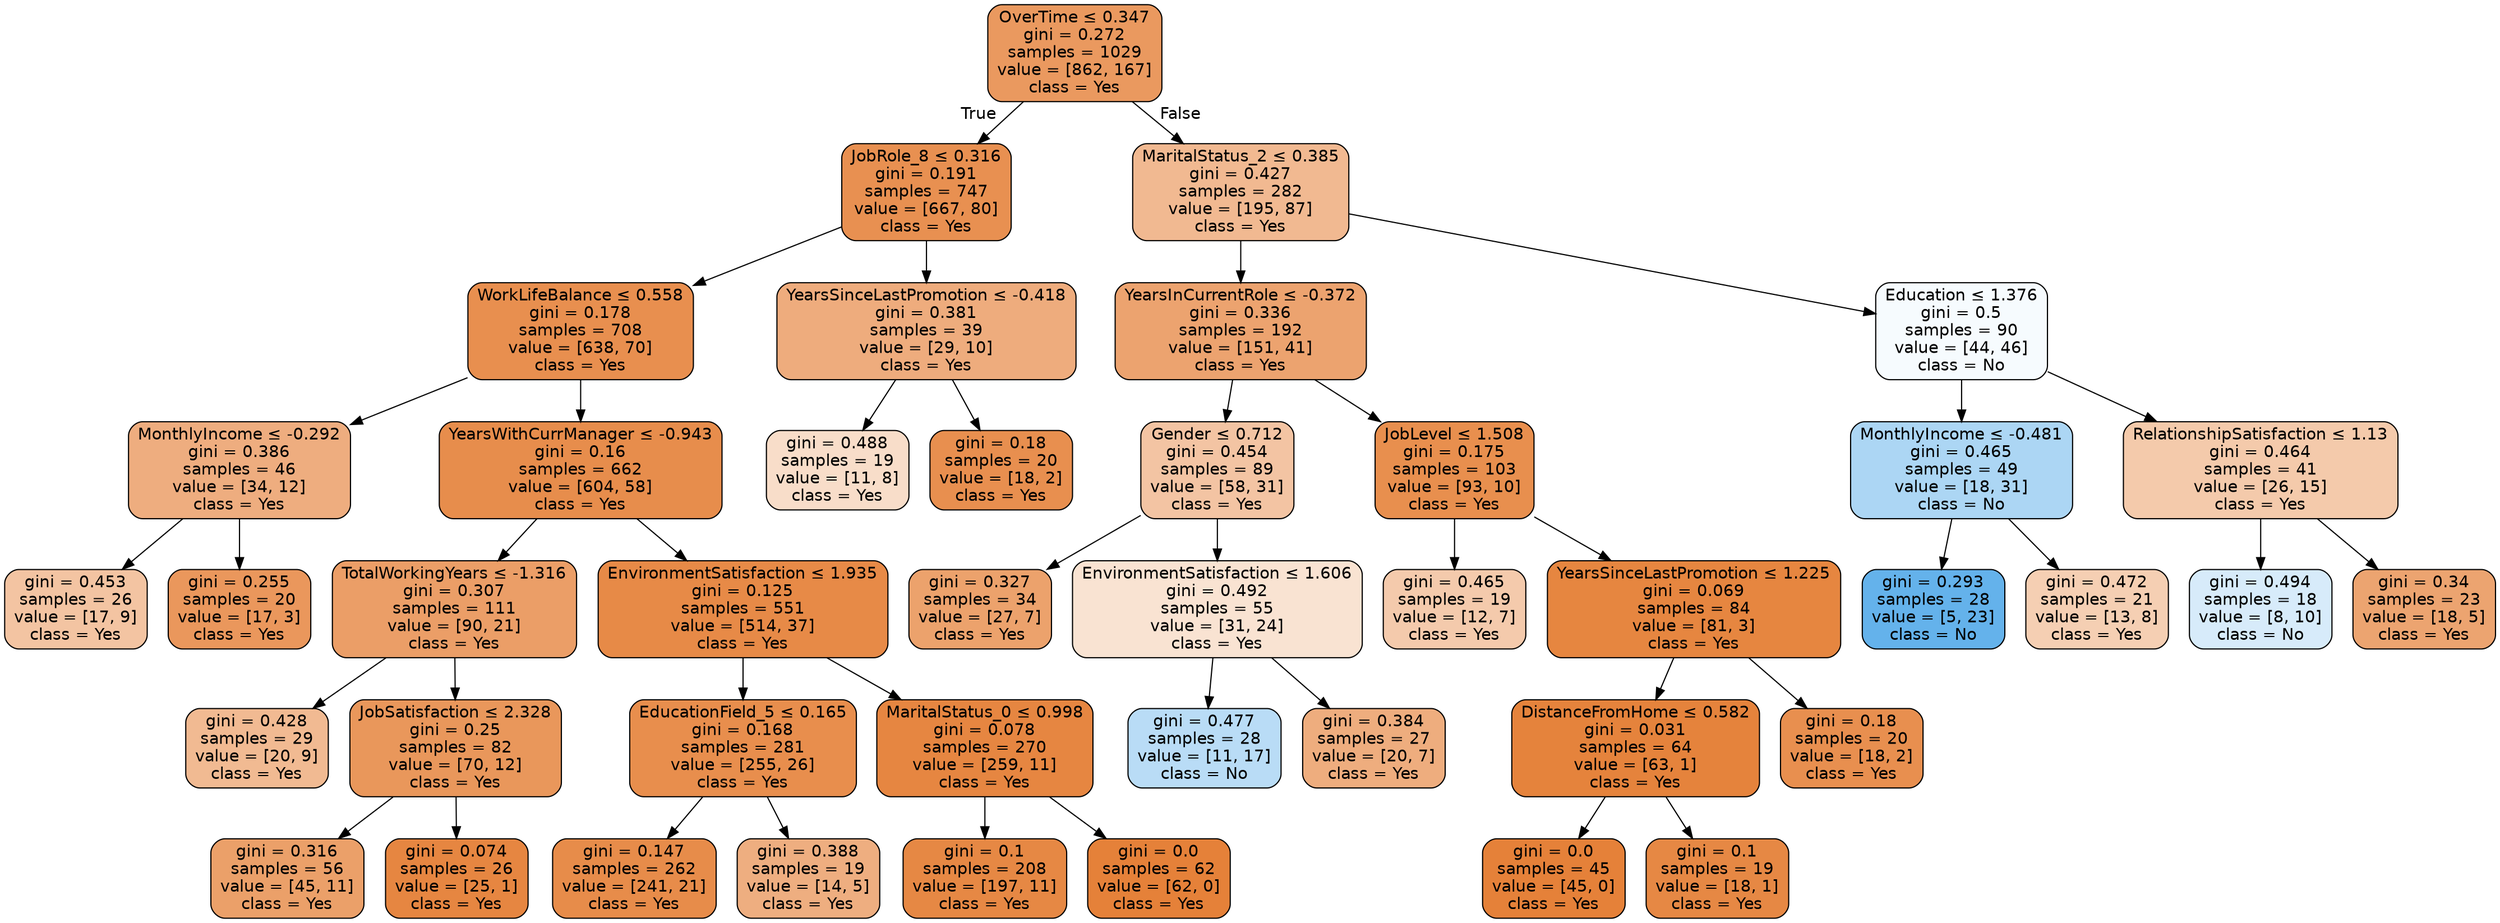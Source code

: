 digraph Tree {
node [shape=box, style="filled, rounded", color="black", fontname="helvetica"] ;
edge [fontname="helvetica"] ;
0 [label=<OverTime &le; 0.347<br/>gini = 0.272<br/>samples = 1029<br/>value = [862, 167]<br/>class = Yes>, fillcolor="#ea995f"] ;
1 [label=<JobRole_8 &le; 0.316<br/>gini = 0.191<br/>samples = 747<br/>value = [667, 80]<br/>class = Yes>, fillcolor="#e89051"] ;
0 -> 1 [labeldistance=2.5, labelangle=45, headlabel="True"] ;
2 [label=<WorkLifeBalance &le; 0.558<br/>gini = 0.178<br/>samples = 708<br/>value = [638, 70]<br/>class = Yes>, fillcolor="#e88f4f"] ;
1 -> 2 ;
3 [label=<MonthlyIncome &le; -0.292<br/>gini = 0.386<br/>samples = 46<br/>value = [34, 12]<br/>class = Yes>, fillcolor="#eead7f"] ;
2 -> 3 ;
4 [label=<gini = 0.453<br/>samples = 26<br/>value = [17, 9]<br/>class = Yes>, fillcolor="#f3c4a2"] ;
3 -> 4 ;
5 [label=<gini = 0.255<br/>samples = 20<br/>value = [17, 3]<br/>class = Yes>, fillcolor="#ea975c"] ;
3 -> 5 ;
6 [label=<YearsWithCurrManager &le; -0.943<br/>gini = 0.16<br/>samples = 662<br/>value = [604, 58]<br/>class = Yes>, fillcolor="#e78d4c"] ;
2 -> 6 ;
7 [label=<TotalWorkingYears &le; -1.316<br/>gini = 0.307<br/>samples = 111<br/>value = [90, 21]<br/>class = Yes>, fillcolor="#eb9e67"] ;
6 -> 7 ;
8 [label=<gini = 0.428<br/>samples = 29<br/>value = [20, 9]<br/>class = Yes>, fillcolor="#f1ba92"] ;
7 -> 8 ;
9 [label=<JobSatisfaction &le; 2.328<br/>gini = 0.25<br/>samples = 82<br/>value = [70, 12]<br/>class = Yes>, fillcolor="#e9975b"] ;
7 -> 9 ;
10 [label=<gini = 0.316<br/>samples = 56<br/>value = [45, 11]<br/>class = Yes>, fillcolor="#eba069"] ;
9 -> 10 ;
11 [label=<gini = 0.074<br/>samples = 26<br/>value = [25, 1]<br/>class = Yes>, fillcolor="#e68641"] ;
9 -> 11 ;
12 [label=<EnvironmentSatisfaction &le; 1.935<br/>gini = 0.125<br/>samples = 551<br/>value = [514, 37]<br/>class = Yes>, fillcolor="#e78a47"] ;
6 -> 12 ;
13 [label=<EducationField_5 &le; 0.165<br/>gini = 0.168<br/>samples = 281<br/>value = [255, 26]<br/>class = Yes>, fillcolor="#e88e4d"] ;
12 -> 13 ;
14 [label=<gini = 0.147<br/>samples = 262<br/>value = [241, 21]<br/>class = Yes>, fillcolor="#e78c4a"] ;
13 -> 14 ;
15 [label=<gini = 0.388<br/>samples = 19<br/>value = [14, 5]<br/>class = Yes>, fillcolor="#eeae80"] ;
13 -> 15 ;
16 [label=<MaritalStatus_0 &le; 0.998<br/>gini = 0.078<br/>samples = 270<br/>value = [259, 11]<br/>class = Yes>, fillcolor="#e68641"] ;
12 -> 16 ;
17 [label=<gini = 0.1<br/>samples = 208<br/>value = [197, 11]<br/>class = Yes>, fillcolor="#e68844"] ;
16 -> 17 ;
18 [label=<gini = 0.0<br/>samples = 62<br/>value = [62, 0]<br/>class = Yes>, fillcolor="#e58139"] ;
16 -> 18 ;
19 [label=<YearsSinceLastPromotion &le; -0.418<br/>gini = 0.381<br/>samples = 39<br/>value = [29, 10]<br/>class = Yes>, fillcolor="#eeac7d"] ;
1 -> 19 ;
20 [label=<gini = 0.488<br/>samples = 19<br/>value = [11, 8]<br/>class = Yes>, fillcolor="#f8ddc9"] ;
19 -> 20 ;
21 [label=<gini = 0.18<br/>samples = 20<br/>value = [18, 2]<br/>class = Yes>, fillcolor="#e88f4f"] ;
19 -> 21 ;
22 [label=<MaritalStatus_2 &le; 0.385<br/>gini = 0.427<br/>samples = 282<br/>value = [195, 87]<br/>class = Yes>, fillcolor="#f1b991"] ;
0 -> 22 [labeldistance=2.5, labelangle=-45, headlabel="False"] ;
23 [label=<YearsInCurrentRole &le; -0.372<br/>gini = 0.336<br/>samples = 192<br/>value = [151, 41]<br/>class = Yes>, fillcolor="#eca36f"] ;
22 -> 23 ;
24 [label=<Gender &le; 0.712<br/>gini = 0.454<br/>samples = 89<br/>value = [58, 31]<br/>class = Yes>, fillcolor="#f3c4a3"] ;
23 -> 24 ;
25 [label=<gini = 0.327<br/>samples = 34<br/>value = [27, 7]<br/>class = Yes>, fillcolor="#eca26c"] ;
24 -> 25 ;
26 [label=<EnvironmentSatisfaction &le; 1.606<br/>gini = 0.492<br/>samples = 55<br/>value = [31, 24]<br/>class = Yes>, fillcolor="#f9e3d2"] ;
24 -> 26 ;
27 [label=<gini = 0.477<br/>samples = 28<br/>value = [11, 17]<br/>class = No>, fillcolor="#b9dcf6"] ;
26 -> 27 ;
28 [label=<gini = 0.384<br/>samples = 27<br/>value = [20, 7]<br/>class = Yes>, fillcolor="#eead7e"] ;
26 -> 28 ;
29 [label=<JobLevel &le; 1.508<br/>gini = 0.175<br/>samples = 103<br/>value = [93, 10]<br/>class = Yes>, fillcolor="#e88f4e"] ;
23 -> 29 ;
30 [label=<gini = 0.465<br/>samples = 19<br/>value = [12, 7]<br/>class = Yes>, fillcolor="#f4caac"] ;
29 -> 30 ;
31 [label=<YearsSinceLastPromotion &le; 1.225<br/>gini = 0.069<br/>samples = 84<br/>value = [81, 3]<br/>class = Yes>, fillcolor="#e68640"] ;
29 -> 31 ;
32 [label=<DistanceFromHome &le; 0.582<br/>gini = 0.031<br/>samples = 64<br/>value = [63, 1]<br/>class = Yes>, fillcolor="#e5833c"] ;
31 -> 32 ;
33 [label=<gini = 0.0<br/>samples = 45<br/>value = [45, 0]<br/>class = Yes>, fillcolor="#e58139"] ;
32 -> 33 ;
34 [label=<gini = 0.1<br/>samples = 19<br/>value = [18, 1]<br/>class = Yes>, fillcolor="#e68844"] ;
32 -> 34 ;
35 [label=<gini = 0.18<br/>samples = 20<br/>value = [18, 2]<br/>class = Yes>, fillcolor="#e88f4f"] ;
31 -> 35 ;
36 [label=<Education &le; 1.376<br/>gini = 0.5<br/>samples = 90<br/>value = [44, 46]<br/>class = No>, fillcolor="#f6fbfe"] ;
22 -> 36 ;
37 [label=<MonthlyIncome &le; -0.481<br/>gini = 0.465<br/>samples = 49<br/>value = [18, 31]<br/>class = No>, fillcolor="#acd6f4"] ;
36 -> 37 ;
38 [label=<gini = 0.293<br/>samples = 28<br/>value = [5, 23]<br/>class = No>, fillcolor="#64b2eb"] ;
37 -> 38 ;
39 [label=<gini = 0.472<br/>samples = 21<br/>value = [13, 8]<br/>class = Yes>, fillcolor="#f5cfb3"] ;
37 -> 39 ;
40 [label=<RelationshipSatisfaction &le; 1.13<br/>gini = 0.464<br/>samples = 41<br/>value = [26, 15]<br/>class = Yes>, fillcolor="#f4caab"] ;
36 -> 40 ;
41 [label=<gini = 0.494<br/>samples = 18<br/>value = [8, 10]<br/>class = No>, fillcolor="#d7ebfa"] ;
40 -> 41 ;
42 [label=<gini = 0.34<br/>samples = 23<br/>value = [18, 5]<br/>class = Yes>, fillcolor="#eca470"] ;
40 -> 42 ;
}